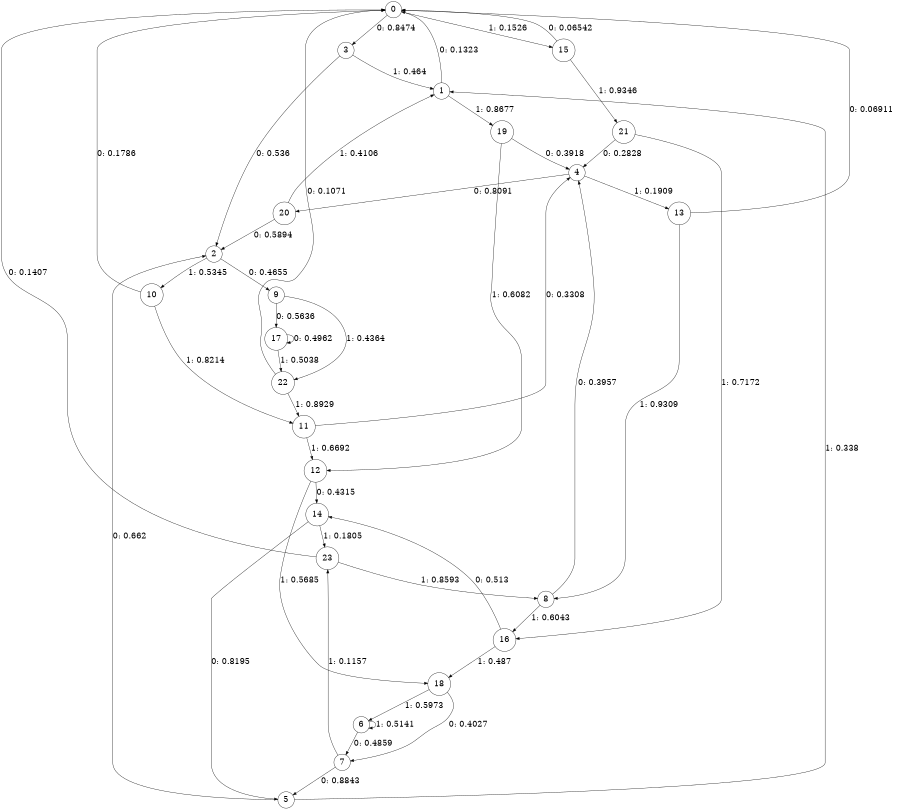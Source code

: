 digraph "ch23randomL5" {
size = "6,8.5";
ratio = "fill";
node [shape = circle];
node [fontsize = 24];
edge [fontsize = 24];
0 -> 3 [label = "0: 0.8474   "];
0 -> 15 [label = "1: 0.1526   "];
1 -> 0 [label = "0: 0.1323   "];
1 -> 19 [label = "1: 0.8677   "];
2 -> 9 [label = "0: 0.4655   "];
2 -> 10 [label = "1: 0.5345   "];
3 -> 2 [label = "0: 0.536    "];
3 -> 1 [label = "1: 0.464    "];
4 -> 20 [label = "0: 0.8091   "];
4 -> 13 [label = "1: 0.1909   "];
5 -> 2 [label = "0: 0.662    "];
5 -> 1 [label = "1: 0.338    "];
6 -> 7 [label = "0: 0.4859   "];
6 -> 6 [label = "1: 0.5141   "];
7 -> 5 [label = "0: 0.8843   "];
7 -> 23 [label = "1: 0.1157   "];
8 -> 4 [label = "0: 0.3957   "];
8 -> 16 [label = "1: 0.6043   "];
9 -> 17 [label = "0: 0.5636   "];
9 -> 22 [label = "1: 0.4364   "];
10 -> 0 [label = "0: 0.1786   "];
10 -> 11 [label = "1: 0.8214   "];
11 -> 4 [label = "0: 0.3308   "];
11 -> 12 [label = "1: 0.6692   "];
12 -> 14 [label = "0: 0.4315   "];
12 -> 18 [label = "1: 0.5685   "];
13 -> 0 [label = "0: 0.06911  "];
13 -> 8 [label = "1: 0.9309   "];
14 -> 5 [label = "0: 0.8195   "];
14 -> 23 [label = "1: 0.1805   "];
15 -> 0 [label = "0: 0.06542  "];
15 -> 21 [label = "1: 0.9346   "];
16 -> 14 [label = "0: 0.513    "];
16 -> 18 [label = "1: 0.487    "];
17 -> 17 [label = "0: 0.4962   "];
17 -> 22 [label = "1: 0.5038   "];
18 -> 7 [label = "0: 0.4027   "];
18 -> 6 [label = "1: 0.5973   "];
19 -> 4 [label = "0: 0.3918   "];
19 -> 12 [label = "1: 0.6082   "];
20 -> 2 [label = "0: 0.5894   "];
20 -> 1 [label = "1: 0.4106   "];
21 -> 4 [label = "0: 0.2828   "];
21 -> 16 [label = "1: 0.7172   "];
22 -> 0 [label = "0: 0.1071   "];
22 -> 11 [label = "1: 0.8929   "];
23 -> 0 [label = "0: 0.1407   "];
23 -> 8 [label = "1: 0.8593   "];
}